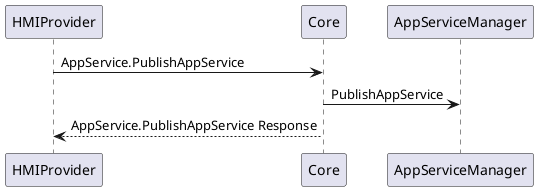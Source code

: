 @startuml PublishAppService
participant HMIProvider
participant Core
participant AppServiceManager

HMIProvider -> Core: AppService.PublishAppService
Core -> AppServiceManager: PublishAppService
Core --> HMIProvider: AppService.PublishAppService Response

@enduml